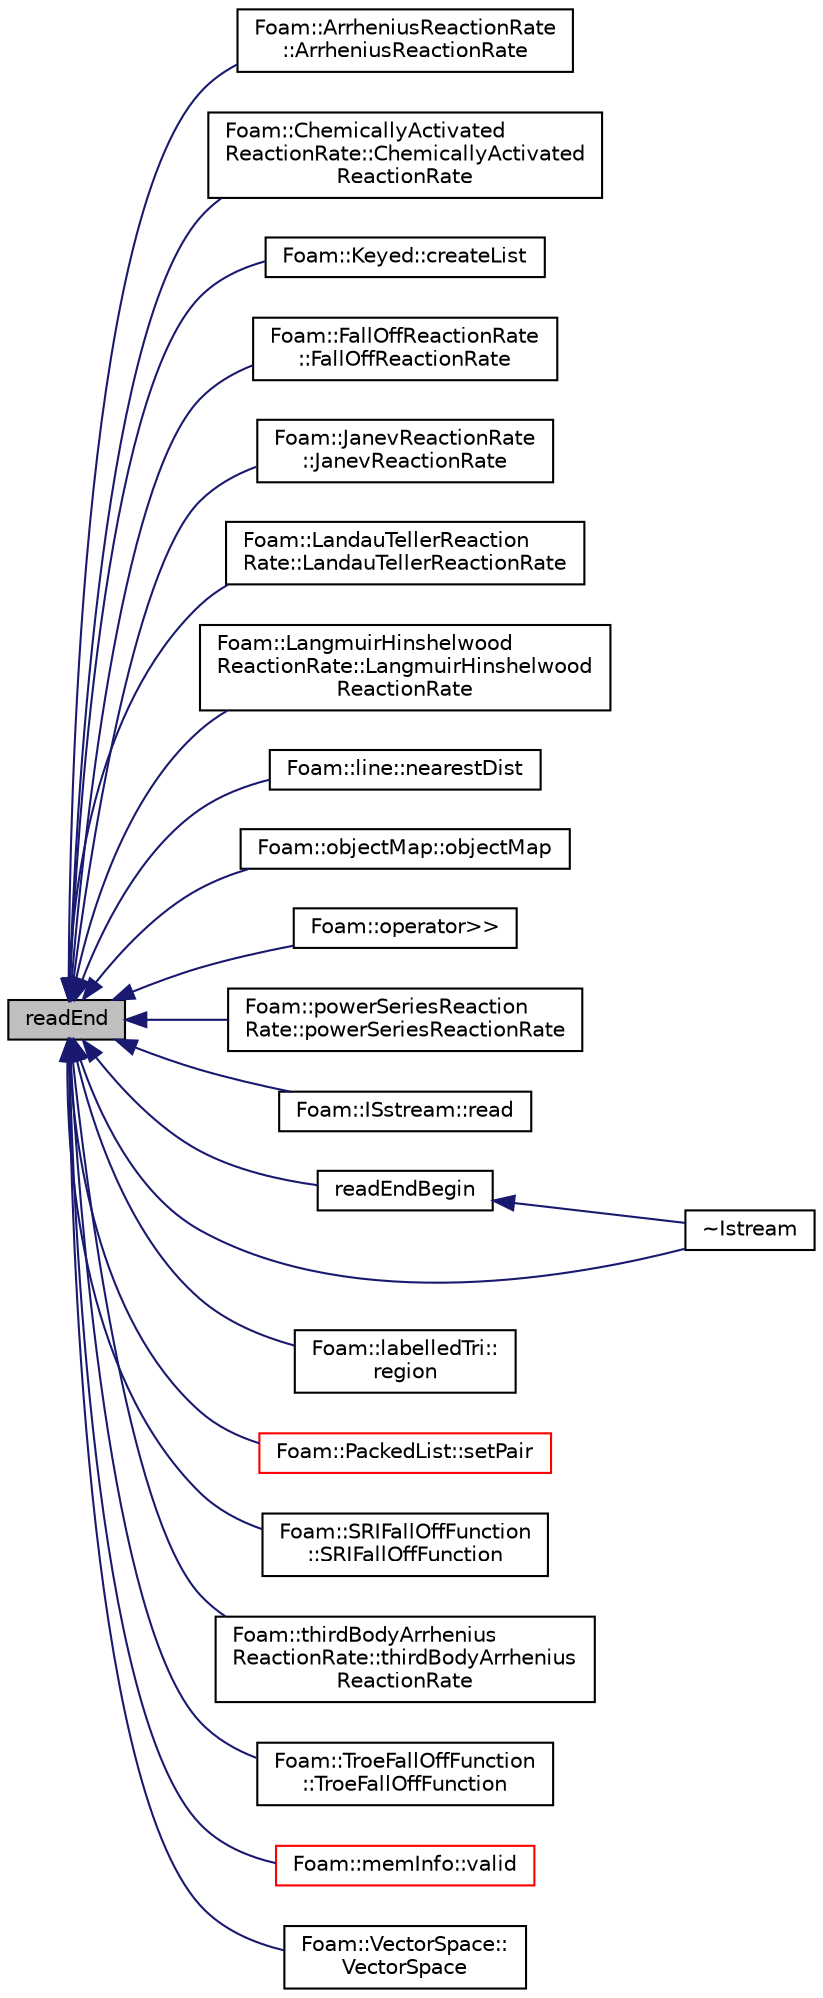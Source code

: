 digraph "readEnd"
{
  bgcolor="transparent";
  edge [fontname="Helvetica",fontsize="10",labelfontname="Helvetica",labelfontsize="10"];
  node [fontname="Helvetica",fontsize="10",shape=record];
  rankdir="LR";
  Node1 [label="readEnd",height=0.2,width=0.4,color="black", fillcolor="grey75", style="filled", fontcolor="black"];
  Node1 -> Node2 [dir="back",color="midnightblue",fontsize="10",style="solid",fontname="Helvetica"];
  Node2 [label="Foam::ArrheniusReactionRate\l::ArrheniusReactionRate",height=0.2,width=0.4,color="black",URL="$a00070.html#adf921c6c13814d17970ff3016840a46b",tooltip="Construct from Istream. "];
  Node1 -> Node3 [dir="back",color="midnightblue",fontsize="10",style="solid",fontname="Helvetica"];
  Node3 [label="Foam::ChemicallyActivated\lReactionRate::ChemicallyActivated\lReactionRate",height=0.2,width=0.4,color="black",URL="$a00269.html#a24b7d8c9a9594445ed1b455e3d8832a7",tooltip="Construct from Istream. "];
  Node1 -> Node4 [dir="back",color="midnightblue",fontsize="10",style="solid",fontname="Helvetica"];
  Node4 [label="Foam::Keyed::createList",height=0.2,width=0.4,color="black",URL="$a01228.html#a5c3ed392d7609652ec2b55a2973fba2c",tooltip="Add labels to a list of values. "];
  Node1 -> Node5 [dir="back",color="midnightblue",fontsize="10",style="solid",fontname="Helvetica"];
  Node5 [label="Foam::FallOffReactionRate\l::FallOffReactionRate",height=0.2,width=0.4,color="black",URL="$a00745.html#ac69e94291ba98edd50a045ec6376179d",tooltip="Construct from Istream. "];
  Node1 -> Node6 [dir="back",color="midnightblue",fontsize="10",style="solid",fontname="Helvetica"];
  Node6 [label="Foam::JanevReactionRate\l::JanevReactionRate",height=0.2,width=0.4,color="black",URL="$a01217.html#a27be09a18be2e17fdedd81589c5f89ca",tooltip="Construct from Istream. "];
  Node1 -> Node7 [dir="back",color="midnightblue",fontsize="10",style="solid",fontname="Helvetica"];
  Node7 [label="Foam::LandauTellerReaction\lRate::LandauTellerReactionRate",height=0.2,width=0.4,color="black",URL="$a01268.html#aa74f9d2db10015d5fc36aa6b922240b7",tooltip="Construct from Istream. "];
  Node1 -> Node8 [dir="back",color="midnightblue",fontsize="10",style="solid",fontname="Helvetica"];
  Node8 [label="Foam::LangmuirHinshelwood\lReactionRate::LangmuirHinshelwood\lReactionRate",height=0.2,width=0.4,color="black",URL="$a01269.html#afc23ff2ebf6c1e5918b9ce9b66e66d8e",tooltip="Construct from Istream. "];
  Node1 -> Node9 [dir="back",color="midnightblue",fontsize="10",style="solid",fontname="Helvetica"];
  Node9 [label="Foam::line::nearestDist",height=0.2,width=0.4,color="black",URL="$a01329.html#af27db862757603661ed962cee74dfbdf",tooltip="Return nearest distance from line to line. Returns distance. "];
  Node1 -> Node10 [dir="back",color="midnightblue",fontsize="10",style="solid",fontname="Helvetica"];
  Node10 [label="Foam::objectMap::objectMap",height=0.2,width=0.4,color="black",URL="$a01689.html#a8ae1f28e022916a25324b8c56a4ec40a",tooltip="Construct from Istream. "];
  Node1 -> Node11 [dir="back",color="midnightblue",fontsize="10",style="solid",fontname="Helvetica"];
  Node11 [label="Foam::operator\>\>",height=0.2,width=0.4,color="black",URL="$a10733.html#a07309e1430797865f502ed5f5e881958"];
  Node1 -> Node12 [dir="back",color="midnightblue",fontsize="10",style="solid",fontname="Helvetica"];
  Node12 [label="Foam::powerSeriesReaction\lRate::powerSeriesReactionRate",height=0.2,width=0.4,color="black",URL="$a01948.html#a8ddc4240c0a56ec3009ff25a0e6e6673",tooltip="Construct from Istream. "];
  Node1 -> Node13 [dir="back",color="midnightblue",fontsize="10",style="solid",fontname="Helvetica"];
  Node13 [label="Foam::ISstream::read",height=0.2,width=0.4,color="black",URL="$a01198.html#aee06054e4c9977132a4a86c1a7118e27",tooltip="Read binary block. "];
  Node1 -> Node14 [dir="back",color="midnightblue",fontsize="10",style="solid",fontname="Helvetica"];
  Node14 [label="readEndBegin",height=0.2,width=0.4,color="black",URL="$a01199.html#af7d858fff9fb3e25a87bacb2cc626535"];
  Node14 -> Node15 [dir="back",color="midnightblue",fontsize="10",style="solid",fontname="Helvetica"];
  Node15 [label="~Istream",height=0.2,width=0.4,color="black",URL="$a01199.html#a226136d8d835f90dbae0127398f6dbc1",tooltip="Destructor. "];
  Node1 -> Node16 [dir="back",color="midnightblue",fontsize="10",style="solid",fontname="Helvetica"];
  Node16 [label="Foam::labelledTri::\lregion",height=0.2,width=0.4,color="black",URL="$a01251.html#a49ce9318e127df7349f136001fbf4ff1",tooltip="Return region label. "];
  Node1 -> Node17 [dir="back",color="midnightblue",fontsize="10",style="solid",fontname="Helvetica"];
  Node17 [label="Foam::PackedList::setPair",height=0.2,width=0.4,color="red",URL="$a01757.html#a5dbccafa30099ab95314b742afb23223",tooltip="Read an index/value pair and set accordingly. "];
  Node1 -> Node18 [dir="back",color="midnightblue",fontsize="10",style="solid",fontname="Helvetica"];
  Node18 [label="Foam::SRIFallOffFunction\l::SRIFallOffFunction",height=0.2,width=0.4,color="black",URL="$a02418.html#a067c6725d6d5bce2d863407537a7aaab",tooltip="Construct from Istream. "];
  Node1 -> Node19 [dir="back",color="midnightblue",fontsize="10",style="solid",fontname="Helvetica"];
  Node19 [label="Foam::thirdBodyArrhenius\lReactionRate::thirdBodyArrhenius\lReactionRate",height=0.2,width=0.4,color="black",URL="$a02604.html#af5a9b238ef286e3e7ef847644d9fb031",tooltip="Construct from Istream. "];
  Node1 -> Node20 [dir="back",color="midnightblue",fontsize="10",style="solid",fontname="Helvetica"];
  Node20 [label="Foam::TroeFallOffFunction\l::TroeFallOffFunction",height=0.2,width=0.4,color="black",URL="$a02694.html#a61286891406ee2656116c98e24198055",tooltip="Construct from Istream. "];
  Node1 -> Node21 [dir="back",color="midnightblue",fontsize="10",style="solid",fontname="Helvetica"];
  Node21 [label="Foam::memInfo::valid",height=0.2,width=0.4,color="red",URL="$a01458.html#a8d985300b138b6c5556ab17ed4df3b38",tooltip="True if the memory information appears valid. "];
  Node1 -> Node22 [dir="back",color="midnightblue",fontsize="10",style="solid",fontname="Helvetica"];
  Node22 [label="Foam::VectorSpace::\lVectorSpace",height=0.2,width=0.4,color="black",URL="$a02793.html#ae1168e777621620f3b6be63978e5f269",tooltip="Construct from Istream. "];
  Node1 -> Node15 [dir="back",color="midnightblue",fontsize="10",style="solid",fontname="Helvetica"];
}
